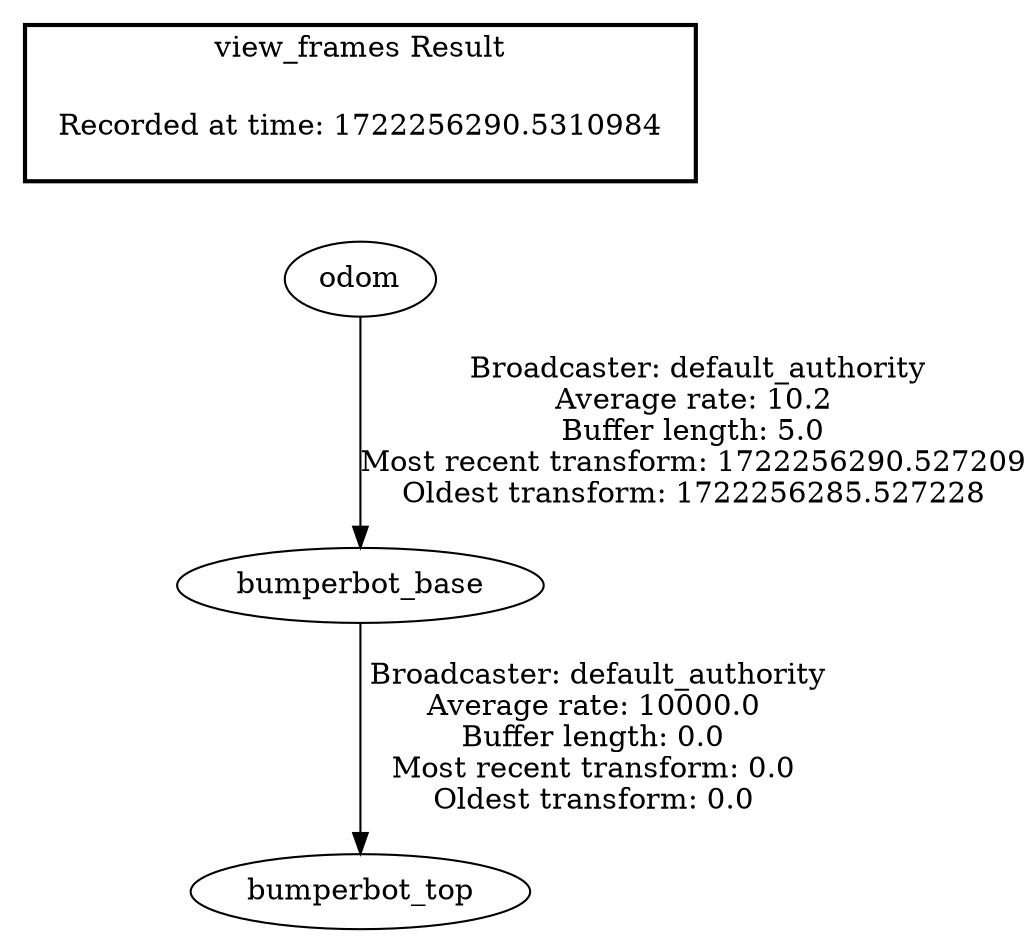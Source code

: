 digraph G {
"bumperbot_base" -> "bumperbot_top"[label=" Broadcaster: default_authority\nAverage rate: 10000.0\nBuffer length: 0.0\nMost recent transform: 0.0\nOldest transform: 0.0\n"];
"odom" -> "bumperbot_base"[label=" Broadcaster: default_authority\nAverage rate: 10.2\nBuffer length: 5.0\nMost recent transform: 1722256290.527209\nOldest transform: 1722256285.527228\n"];
edge [style=invis];
 subgraph cluster_legend { style=bold; color=black; label ="view_frames Result";
"Recorded at time: 1722256290.5310984"[ shape=plaintext ] ;
}->"odom";
}